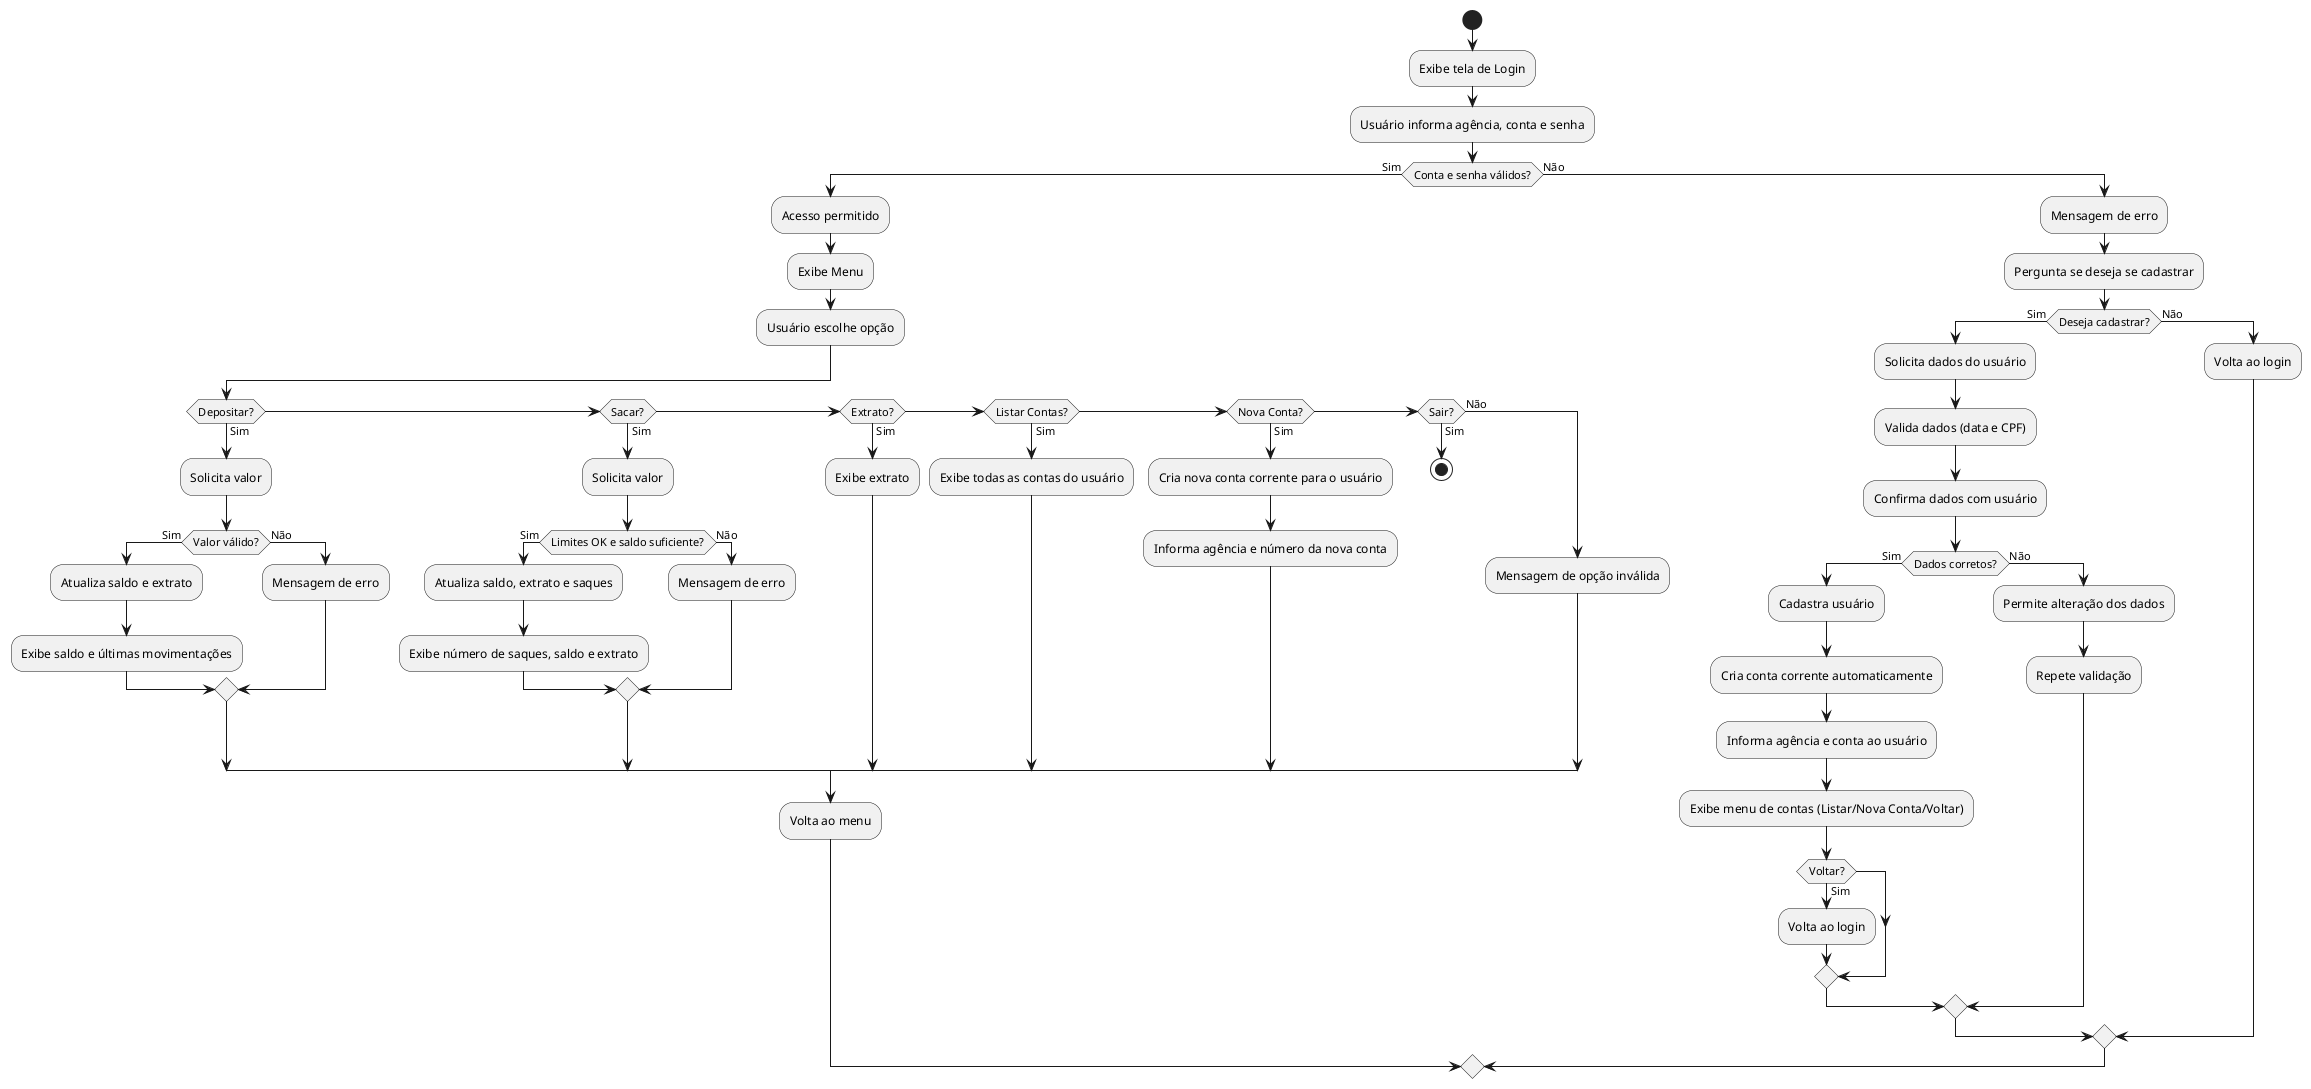 @startuml
start
:Exibe tela de Login;
:Usuário informa agência, conta e senha;
if (Conta e senha válidos?) then (Sim)
  :Acesso permitido;
  :Exibe Menu;
  :Usuário escolhe opção;
  if (Depositar?) then (Sim)
    :Solicita valor;
    if (Valor válido?) then (Sim)
      :Atualiza saldo e extrato;
      :Exibe saldo e últimas movimentações;
    else (Não)
      :Mensagem de erro;
    endif
  elseif (Sacar?) then (Sim)
    :Solicita valor;
    if (Limites OK e saldo suficiente?) then (Sim)
      :Atualiza saldo, extrato e saques;
      :Exibe número de saques, saldo e extrato;
    else (Não)
      :Mensagem de erro;
    endif
  elseif (Extrato?) then (Sim)
    :Exibe extrato;
  elseif (Listar Contas?) then (Sim)
    :Exibe todas as contas do usuário;
  elseif (Nova Conta?) then (Sim)
    :Cria nova conta corrente para o usuário;
    :Informa agência e número da nova conta;
  elseif (Sair?) then (Sim)
    stop
  else (Não)
    :Mensagem de opção inválida;
  endif
  :Volta ao menu;
else (Não)
  :Mensagem de erro;
  :Pergunta se deseja se cadastrar;
  if (Deseja cadastrar?) then (Sim)
    :Solicita dados do usuário;
    :Valida dados (data e CPF);
    :Confirma dados com usuário;
    if (Dados corretos?) then (Sim)
      :Cadastra usuário;
      :Cria conta corrente automaticamente;
      :Informa agência e conta ao usuário;
      :Exibe menu de contas (Listar/Nova Conta/Voltar);
      if (Voltar?) then (Sim)
        :Volta ao login;
      endif
    else (Não)
      :Permite alteração dos dados;
      :Repete validação;
    endif
  else (Não)
    :Volta ao login;
  endif
endif
@enduml